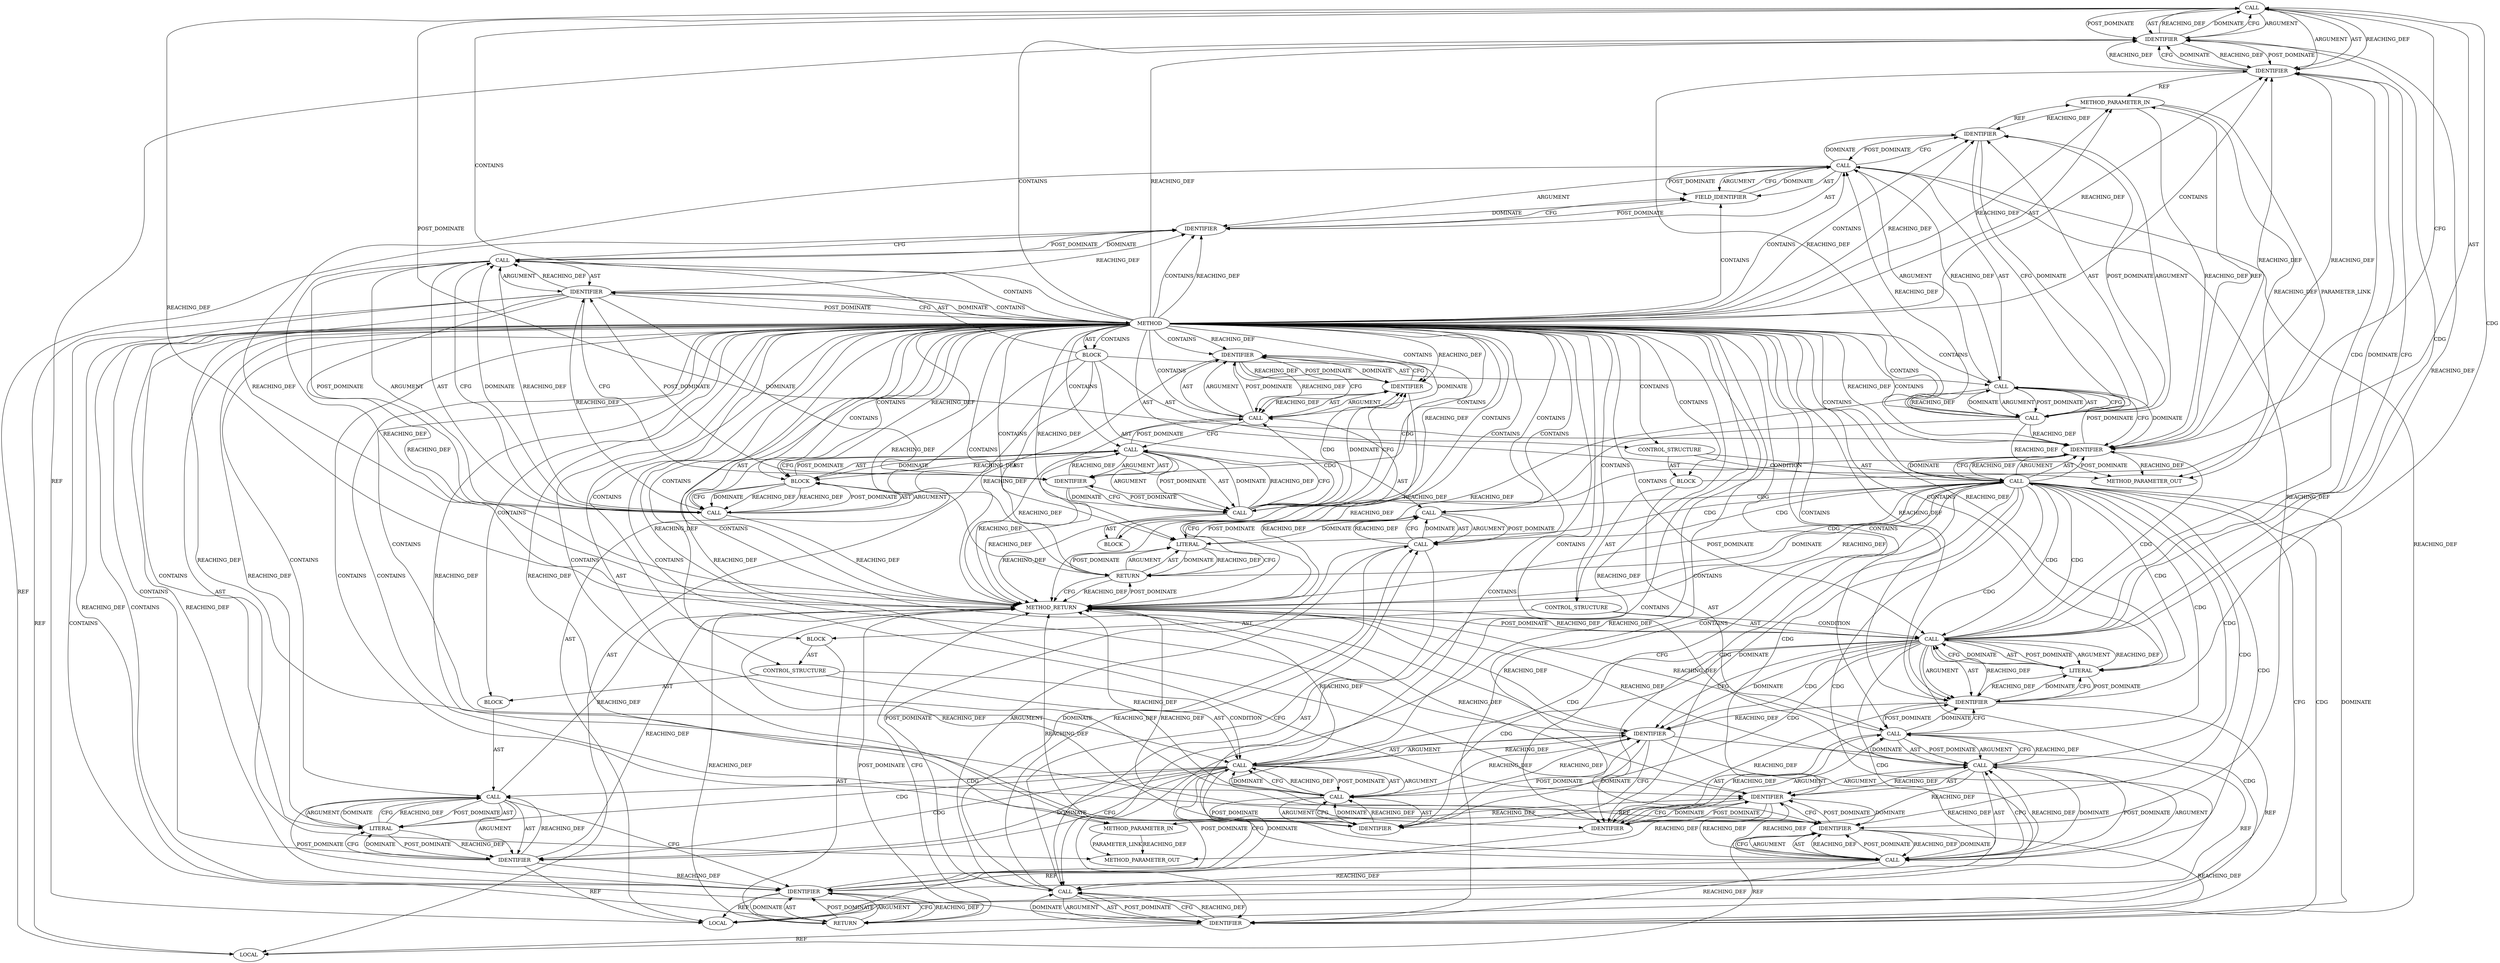digraph {
  209 [label=CALL ORDER=3 ARGUMENT_INDEX=-1 CODE="iov_iter_advance(it, ret)" COLUMN_NUMBER=3 METHOD_FULL_NAME="iov_iter_advance" LINE_NUMBER=134 TYPE_FULL_NAME="<empty>" DISPATCH_TYPE="STATIC_DISPATCH" SIGNATURE="" NAME="iov_iter_advance"]
  211 [label=IDENTIFIER ORDER=2 ARGUMENT_INDEX=2 CODE="ret" COLUMN_NUMBER=24 LINE_NUMBER=134 TYPE_FULL_NAME="int" NAME="ret"]
  178 [label=CALL ORDER=1 ARGUMENT_INDEX=1 CODE="msg.msg_iter" COLUMN_NUMBER=2 METHOD_FULL_NAME="<operator>.fieldAccess" LINE_NUMBER=125 TYPE_FULL_NAME="<empty>" DISPATCH_TYPE="STATIC_DISPATCH" SIGNATURE="" NAME="<operator>.fieldAccess"]
  163 [label=BLOCK ORDER=3 ARGUMENT_INDEX=-1 CODE="{
	struct msghdr msg = { .msg_flags = CEPH_MSG_FLAGS };
	int ret;

	msg.msg_iter = *it;
	while (iov_iter_count(it)) {
		ret = sock_sendmsg(sock, &msg);
		if (ret <= 0) {
			if (ret == -EAGAIN)
				ret = 0;
			return ret;
		}

		iov_iter_advance(it, ret);
	}

	WARN_ON(msg_data_left(&msg));
	return 1;
}" COLUMN_NUMBER=1 LINE_NUMBER=121 TYPE_FULL_NAME="void"]
  165 [label=CALL ORDER=2 ARGUMENT_INDEX=-1 CODE="msg = { .msg_flags = CEPH_MSG_FLAGS }" COLUMN_NUMBER=16 METHOD_FULL_NAME="<operator>.assignment" LINE_NUMBER=122 TYPE_FULL_NAME="<empty>" DISPATCH_TYPE="STATIC_DISPATCH" SIGNATURE="" NAME="<operator>.assignment"]
  174 [label=IDENTIFIER ORDER=1 ARGUMENT_INDEX=1 CODE="MSG_DONTWAIT" COLUMN_NUMBER=37 LINE_NUMBER=122 TYPE_FULL_NAME="ANY" NAME="MSG_DONTWAIT"]
  177 [label=CALL ORDER=4 ARGUMENT_INDEX=-1 CODE="msg.msg_iter = *it" COLUMN_NUMBER=2 METHOD_FULL_NAME="<operator>.assignment" LINE_NUMBER=125 TYPE_FULL_NAME="<empty>" DISPATCH_TYPE="STATIC_DISPATCH" SIGNATURE="" NAME="<operator>.assignment"]
  166 [label=IDENTIFIER ORDER=1 ARGUMENT_INDEX=1 CODE="msg" COLUMN_NUMBER=16 LINE_NUMBER=122 TYPE_FULL_NAME="msghdr" NAME="msg"]
  212 [label=CALL ORDER=6 ARGUMENT_INDEX=-1 CODE="WARN_ON(msg_data_left(&msg))" COLUMN_NUMBER=2 METHOD_FULL_NAME="WARN_ON" LINE_NUMBER=137 TYPE_FULL_NAME="<empty>" DISPATCH_TYPE="STATIC_DISPATCH" SIGNATURE="" NAME="WARN_ON"]
  194 [label=CALL ORDER=1 ARGUMENT_INDEX=-1 CODE="ret <= 0" COLUMN_NUMBER=7 METHOD_FULL_NAME="<operator>.lessEqualsThan" LINE_NUMBER=128 TYPE_FULL_NAME="<empty>" DISPATCH_TYPE="STATIC_DISPATCH" SIGNATURE="" NAME="<operator>.lessEqualsThan"]
  170 [label=IDENTIFIER ORDER=1 ARGUMENT_INDEX=1 CODE="msg_flags" COLUMN_NUMBER=25 LINE_NUMBER=122 TYPE_FULL_NAME="ANY" NAME="msg_flags"]
  190 [label=IDENTIFIER ORDER=1 ARGUMENT_INDEX=1 CODE="sock" COLUMN_NUMBER=22 LINE_NUMBER=127 TYPE_FULL_NAME="socket*" NAME="sock"]
  168 [label=BLOCK ORDER=1 ARGUMENT_INDEX=1 CODE="<empty>" COLUMN_NUMBER=24 LINE_NUMBER=122 TYPE_FULL_NAME="void"]
  169 [label=CALL ORDER=1 ARGUMENT_INDEX=1 CODE=".msg_flags = CEPH_MSG_FLAGS" COLUMN_NUMBER=24 METHOD_FULL_NAME="<operator>.assignment" LINE_NUMBER=122 TYPE_FULL_NAME="<empty>" DISPATCH_TYPE="STATIC_DISPATCH" SIGNATURE="" NAME="<operator>.assignment"]
  192 [label=IDENTIFIER ORDER=1 ARGUMENT_INDEX=1 CODE="msg" COLUMN_NUMBER=29 LINE_NUMBER=127 TYPE_FULL_NAME="msghdr" NAME="msg"]
  198 [label=CONTROL_STRUCTURE CONTROL_STRUCTURE_TYPE="IF" ORDER=1 PARSER_TYPE_NAME="CASTIfStatement" ARGUMENT_INDEX=-1 CODE="if (ret == -EAGAIN)" COLUMN_NUMBER=4 LINE_NUMBER=129]
  199 [label=CALL ORDER=1 ARGUMENT_INDEX=-1 CODE="ret == -EAGAIN" COLUMN_NUMBER=8 METHOD_FULL_NAME="<operator>.equals" LINE_NUMBER=129 TYPE_FULL_NAME="<empty>" DISPATCH_TYPE="STATIC_DISPATCH" SIGNATURE="" NAME="<operator>.equals"]
  210 [label=IDENTIFIER ORDER=1 ARGUMENT_INDEX=1 CODE="it" COLUMN_NUMBER=20 LINE_NUMBER=134 TYPE_FULL_NAME="iov_iter*" NAME="it"]
  171 [label=CALL ORDER=2 ARGUMENT_INDEX=2 CODE="CEPH_MSG_FLAGS" COLUMN_NUMBER=37 METHOD_FULL_NAME="file_code_old-a282a2f-decode_preamble-525.c:76:76:CEPH_MSG_FLAGS:0" LINE_NUMBER=122 TYPE_FULL_NAME="ANY" DISPATCH_TYPE="INLINED" SIGNATURE="" NAME="CEPH_MSG_FLAGS"]
  186 [label=BLOCK ORDER=2 ARGUMENT_INDEX=-1 CODE="{
		ret = sock_sendmsg(sock, &msg);
		if (ret <= 0) {
			if (ret == -EAGAIN)
				ret = 0;
			return ret;
		}

		iov_iter_advance(it, ret);
	}" COLUMN_NUMBER=29 LINE_NUMBER=126 TYPE_FULL_NAME="void"]
  167 [label=CALL ORDER=2 ARGUMENT_INDEX=2 CODE="{ .msg_flags = CEPH_MSG_FLAGS }" COLUMN_NUMBER=22 METHOD_FULL_NAME="<operator>.arrayInitializer" LINE_NUMBER=122 TYPE_FULL_NAME="<empty>" DISPATCH_TYPE="STATIC_DISPATCH" SIGNATURE="" NAME="<operator>.arrayInitializer"]
  172 [label=BLOCK ORDER=1 ARGUMENT_INDEX=1 CODE="<empty>" TYPE_FULL_NAME="void"]
  183 [label=CONTROL_STRUCTURE CONTROL_STRUCTURE_TYPE="WHILE" ORDER=5 PARSER_TYPE_NAME="<empty>" ARGUMENT_INDEX=-1 CODE="while (iov_iter_count(it))" COLUMN_NUMBER=2 LINE_NUMBER=126]
  213 [label=CALL ORDER=1 ARGUMENT_INDEX=1 CODE="msg_data_left(&msg)" COLUMN_NUMBER=10 METHOD_FULL_NAME="msg_data_left" LINE_NUMBER=137 TYPE_FULL_NAME="<empty>" DISPATCH_TYPE="STATIC_DISPATCH" SIGNATURE="" NAME="msg_data_left"]
  193 [label=CONTROL_STRUCTURE CONTROL_STRUCTURE_TYPE="IF" ORDER=2 PARSER_TYPE_NAME="CASTIfStatement" ARGUMENT_INDEX=-1 CODE="if (ret <= 0)" COLUMN_NUMBER=3 LINE_NUMBER=128]
  189 [label=CALL ORDER=2 ARGUMENT_INDEX=2 CODE="sock_sendmsg(sock, &msg)" COLUMN_NUMBER=9 METHOD_FULL_NAME="sock_sendmsg" LINE_NUMBER=127 TYPE_FULL_NAME="<empty>" DISPATCH_TYPE="STATIC_DISPATCH" SIGNATURE="" NAME="sock_sendmsg"]
  188 [label=IDENTIFIER ORDER=1 ARGUMENT_INDEX=1 CODE="ret" COLUMN_NUMBER=3 LINE_NUMBER=127 TYPE_FULL_NAME="int" NAME="ret"]
  187 [label=CALL ORDER=1 ARGUMENT_INDEX=-1 CODE="ret = sock_sendmsg(sock, &msg)" COLUMN_NUMBER=3 METHOD_FULL_NAME="<operator>.assignment" LINE_NUMBER=127 TYPE_FULL_NAME="<empty>" DISPATCH_TYPE="STATIC_DISPATCH" SIGNATURE="" NAME="<operator>.assignment"]
  216 [label=RETURN ORDER=7 ARGUMENT_INDEX=-1 CODE="return 1;" COLUMN_NUMBER=2 LINE_NUMBER=138]
  180 [label=FIELD_IDENTIFIER ORDER=2 ARGUMENT_INDEX=2 CODE="msg_iter" COLUMN_NUMBER=2 LINE_NUMBER=125 CANONICAL_NAME="msg_iter"]
  204 [label=CALL ORDER=1 ARGUMENT_INDEX=1 CODE="ret = 0" COLUMN_NUMBER=5 METHOD_FULL_NAME="<operator>.assignment" LINE_NUMBER=130 TYPE_FULL_NAME="<empty>" DISPATCH_TYPE="STATIC_DISPATCH" SIGNATURE="" NAME="<operator>.assignment"]
  203 [label=BLOCK ORDER=2 ARGUMENT_INDEX=-1 CODE="<empty>" COLUMN_NUMBER=5 LINE_NUMBER=130 TYPE_FULL_NAME="void"]
  173 [label=CALL ORDER=1 ARGUMENT_INDEX=1 CODE="MSG_DONTWAIT | MSG_NOSIGNAL" COLUMN_NUMBER=37 METHOD_FULL_NAME="<operator>.or" LINE_NUMBER=122 TYPE_FULL_NAME="<empty>" DISPATCH_TYPE="STATIC_DISPATCH" SIGNATURE="" NAME="<operator>.or"]
  218 [label=METHOD_RETURN ORDER=4 CODE="RET" COLUMN_NUMBER=1 LINE_NUMBER=120 TYPE_FULL_NAME="int" EVALUATION_STRATEGY="BY_VALUE"]
  191 [label=CALL ORDER=2 ARGUMENT_INDEX=2 CODE="&msg" COLUMN_NUMBER=28 METHOD_FULL_NAME="<operator>.addressOf" LINE_NUMBER=127 TYPE_FULL_NAME="<empty>" DISPATCH_TYPE="STATIC_DISPATCH" SIGNATURE="" NAME="<operator>.addressOf"]
  200 [label=IDENTIFIER ORDER=1 ARGUMENT_INDEX=1 CODE="ret" COLUMN_NUMBER=8 LINE_NUMBER=129 TYPE_FULL_NAME="int" NAME="ret"]
  208 [label=IDENTIFIER ORDER=1 ARGUMENT_INDEX=-1 CODE="ret" COLUMN_NUMBER=11 LINE_NUMBER=131 TYPE_FULL_NAME="int" NAME="ret"]
  215 [label=IDENTIFIER ORDER=1 ARGUMENT_INDEX=1 CODE="msg" COLUMN_NUMBER=25 LINE_NUMBER=137 TYPE_FULL_NAME="msghdr" NAME="msg"]
  195 [label=IDENTIFIER ORDER=1 ARGUMENT_INDEX=1 CODE="ret" COLUMN_NUMBER=7 LINE_NUMBER=128 TYPE_FULL_NAME="int" NAME="ret"]
  201 [label=CALL ORDER=2 ARGUMENT_INDEX=2 CODE="-EAGAIN" COLUMN_NUMBER=15 METHOD_FULL_NAME="<operator>.minus" LINE_NUMBER=129 TYPE_FULL_NAME="<empty>" DISPATCH_TYPE="STATIC_DISPATCH" SIGNATURE="" NAME="<operator>.minus"]
  176 [label=LOCAL ORDER=3 CODE="int ret" COLUMN_NUMBER=6 LINE_NUMBER=123 TYPE_FULL_NAME="int" NAME="ret"]
  207 [label=RETURN ORDER=2 ARGUMENT_INDEX=-1 CODE="return ret;" COLUMN_NUMBER=4 LINE_NUMBER=131]
  184 [label=CALL ORDER=1 ARGUMENT_INDEX=-1 CODE="iov_iter_count(it)" COLUMN_NUMBER=9 METHOD_FULL_NAME="iov_iter_count" LINE_NUMBER=126 TYPE_FULL_NAME="<empty>" DISPATCH_TYPE="STATIC_DISPATCH" SIGNATURE="" NAME="iov_iter_count"]
  205 [label=IDENTIFIER ORDER=1 ARGUMENT_INDEX=1 CODE="ret" COLUMN_NUMBER=5 LINE_NUMBER=130 TYPE_FULL_NAME="int" NAME="ret"]
  197 [label=BLOCK ORDER=2 ARGUMENT_INDEX=-1 CODE="{
			if (ret == -EAGAIN)
				ret = 0;
			return ret;
		}" COLUMN_NUMBER=17 LINE_NUMBER=128 TYPE_FULL_NAME="void"]
  164 [label=LOCAL ORDER=1 CODE="struct msghdr msg" COLUMN_NUMBER=16 LINE_NUMBER=122 TYPE_FULL_NAME="msghdr" NAME="msg"]
  217 [label=LITERAL ORDER=1 ARGUMENT_INDEX=-1 CODE="1" COLUMN_NUMBER=9 LINE_NUMBER=138 TYPE_FULL_NAME="int"]
  202 [label=IDENTIFIER ORDER=1 ARGUMENT_INDEX=1 CODE="EAGAIN" COLUMN_NUMBER=16 LINE_NUMBER=129 TYPE_FULL_NAME="ANY" NAME="EAGAIN"]
  182 [label=IDENTIFIER ORDER=1 ARGUMENT_INDEX=1 CODE="it" COLUMN_NUMBER=18 LINE_NUMBER=125 TYPE_FULL_NAME="iov_iter*" NAME="it"]
  185 [label=IDENTIFIER ORDER=1 ARGUMENT_INDEX=1 CODE="it" COLUMN_NUMBER=24 LINE_NUMBER=126 TYPE_FULL_NAME="iov_iter*" NAME="it"]
  161 [label=METHOD_PARAMETER_IN ORDER=1 CODE="struct socket *sock" IS_VARIADIC=false COLUMN_NUMBER=23 LINE_NUMBER=120 TYPE_FULL_NAME="socket*" EVALUATION_STRATEGY="BY_VALUE" INDEX=1 NAME="sock"]
  179 [label=IDENTIFIER ORDER=1 ARGUMENT_INDEX=1 CODE="msg" COLUMN_NUMBER=2 LINE_NUMBER=125 TYPE_FULL_NAME="msghdr" NAME="msg"]
  214 [label=CALL ORDER=1 ARGUMENT_INDEX=1 CODE="&msg" COLUMN_NUMBER=24 METHOD_FULL_NAME="<operator>.addressOf" LINE_NUMBER=137 TYPE_FULL_NAME="<empty>" DISPATCH_TYPE="STATIC_DISPATCH" SIGNATURE="" NAME="<operator>.addressOf"]
  196 [label=LITERAL ORDER=2 ARGUMENT_INDEX=2 CODE="0" COLUMN_NUMBER=14 LINE_NUMBER=128 TYPE_FULL_NAME="int"]
  160 [label=METHOD COLUMN_NUMBER=1 LINE_NUMBER=120 COLUMN_NUMBER_END=36 IS_EXTERNAL=false SIGNATURE="int do_sendmsg (socket*,iov_iter*)" NAME="do_sendmsg" AST_PARENT_TYPE="TYPE_DECL" AST_PARENT_FULL_NAME="file_code_old-a282a2f-decode_preamble-525.c:<global>" ORDER=3 CODE="static int do_sendmsg(struct socket *sock, struct iov_iter *it)
{
	struct msghdr msg = { .msg_flags = CEPH_MSG_FLAGS };
	int ret;

	msg.msg_iter = *it;
	while (iov_iter_count(it)) {
		ret = sock_sendmsg(sock, &msg);
		if (ret <= 0) {
			if (ret == -EAGAIN)
				ret = 0;
			return ret;
		}

		iov_iter_advance(it, ret);
	}

	WARN_ON(msg_data_left(&msg));
	return 1;
}" FULL_NAME="do_sendmsg" LINE_NUMBER_END=122 FILENAME="file_code_old-a282a2f-decode_preamble-525.c"]
  12989 [label=METHOD_PARAMETER_OUT ORDER=1 CODE="struct socket *sock" IS_VARIADIC=false COLUMN_NUMBER=23 LINE_NUMBER=120 TYPE_FULL_NAME="socket*" EVALUATION_STRATEGY="BY_VALUE" INDEX=1 NAME="sock"]
  175 [label=IDENTIFIER ORDER=2 ARGUMENT_INDEX=2 CODE="MSG_NOSIGNAL" COLUMN_NUMBER=37 LINE_NUMBER=122 TYPE_FULL_NAME="ANY" NAME="MSG_NOSIGNAL"]
  162 [label=METHOD_PARAMETER_IN ORDER=2 CODE="struct iov_iter *it" IS_VARIADIC=false COLUMN_NUMBER=44 LINE_NUMBER=120 TYPE_FULL_NAME="iov_iter*" EVALUATION_STRATEGY="BY_VALUE" INDEX=2 NAME="it"]
  181 [label=CALL ORDER=2 ARGUMENT_INDEX=2 CODE="*it" COLUMN_NUMBER=17 METHOD_FULL_NAME="<operator>.indirection" LINE_NUMBER=125 TYPE_FULL_NAME="<empty>" DISPATCH_TYPE="STATIC_DISPATCH" SIGNATURE="" NAME="<operator>.indirection"]
  12990 [label=METHOD_PARAMETER_OUT ORDER=2 CODE="struct iov_iter *it" IS_VARIADIC=false COLUMN_NUMBER=44 LINE_NUMBER=120 TYPE_FULL_NAME="iov_iter*" EVALUATION_STRATEGY="BY_VALUE" INDEX=2 NAME="it"]
  206 [label=LITERAL ORDER=2 ARGUMENT_INDEX=2 CODE="0" COLUMN_NUMBER=11 LINE_NUMBER=130 TYPE_FULL_NAME="int"]
  208 -> 207 [label=CFG ]
  201 -> 199 [label=DOMINATE ]
  163 -> 177 [label=AST ]
  167 -> 165 [label=CFG ]
  215 -> 164 [label=REF ]
  160 -> 175 [label=REACHING_DEF VARIABLE=""]
  213 -> 214 [label=AST ]
  175 -> 174 [label=REACHING_DEF VARIABLE="MSG_NOSIGNAL"]
  184 -> 187 [label=CDG ]
  211 -> 209 [label=REACHING_DEF VARIABLE="ret"]
  173 -> 169 [label=CFG ]
  160 -> 216 [label=REACHING_DEF VARIABLE=""]
  191 -> 215 [label=REACHING_DEF VARIABLE="&msg"]
  170 -> 171 [label=DOMINATE ]
  200 -> 202 [label=DOMINATE ]
  195 -> 200 [label=REACHING_DEF VARIABLE="ret"]
  212 -> 217 [label=DOMINATE ]
  171 -> 218 [label=REACHING_DEF VARIABLE="CEPH_MSG_FLAGS"]
  160 -> 181 [label=CONTAINS ]
  171 -> 169 [label=DOMINATE ]
  173 -> 175 [label=AST ]
  181 -> 182 [label=AST ]
  204 -> 205 [label=ARGUMENT ]
  199 -> 201 [label=POST_DOMINATE ]
  173 -> 175 [label=ARGUMENT ]
  171 -> 174 [label=CDG ]
  213 -> 214 [label=POST_DOMINATE ]
  160 -> 183 [label=CONTAINS ]
  183 -> 184 [label=AST ]
  184 -> 192 [label=CDG ]
  194 -> 196 [label=AST ]
  205 -> 204 [label=REACHING_DEF VARIABLE="ret"]
  165 -> 167 [label=POST_DOMINATE ]
  185 -> 210 [label=REACHING_DEF VARIABLE="it"]
  160 -> 206 [label=CONTAINS ]
  163 -> 165 [label=AST ]
  201 -> 218 [label=REACHING_DEF VARIABLE="-EAGAIN"]
  180 -> 179 [label=POST_DOMINATE ]
  186 -> 209 [label=AST ]
  201 -> 200 [label=REACHING_DEF VARIABLE="-EAGAIN"]
  160 -> 162 [label=REACHING_DEF VARIABLE=""]
  160 -> 187 [label=CONTAINS ]
  208 -> 176 [label=REF ]
  165 -> 167 [label=ARGUMENT ]
  171 -> 169 [label=REACHING_DEF VARIABLE="CEPH_MSG_FLAGS"]
  191 -> 190 [label=REACHING_DEF VARIABLE="&msg"]
  186 -> 193 [label=AST ]
  209 -> 211 [label=ARGUMENT ]
  196 -> 194 [label=REACHING_DEF VARIABLE="0"]
  162 -> 12990 [label=REACHING_DEF VARIABLE="it"]
  160 -> 182 [label=CONTAINS ]
  200 -> 201 [label=REACHING_DEF VARIABLE="ret"]
  171 -> 174 [label=DOMINATE ]
  162 -> 12990 [label=PARAMETER_LINK ]
  160 -> 218 [label=AST ]
  198 -> 199 [label=AST ]
  187 -> 195 [label=DOMINATE ]
  160 -> 198 [label=CONTAINS ]
  182 -> 181 [label=CFG ]
  201 -> 199 [label=CFG ]
  199 -> 201 [label=AST ]
  179 -> 165 [label=POST_DOMINATE ]
  196 -> 194 [label=CFG ]
  205 -> 206 [label=CFG ]
  160 -> 209 [label=CONTAINS ]
  199 -> 201 [label=ARGUMENT ]
  165 -> 167 [label=AST ]
  181 -> 12990 [label=REACHING_DEF VARIABLE="*it"]
  184 -> 218 [label=REACHING_DEF VARIABLE="iov_iter_count(it)"]
  212 -> 213 [label=AST ]
  204 -> 205 [label=AST ]
  166 -> 218 [label=REACHING_DEF VARIABLE="msg"]
  184 -> 189 [label=CDG ]
  200 -> 176 [label=REF ]
  177 -> 178 [label=AST ]
  206 -> 204 [label=DOMINATE ]
  179 -> 164 [label=REF ]
  166 -> 170 [label=DOMINATE ]
  167 -> 165 [label=DOMINATE ]
  190 -> 191 [label=REACHING_DEF VARIABLE="sock"]
  166 -> 160 [label=POST_DOMINATE ]
  160 -> 211 [label=CONTAINS ]
  211 -> 209 [label=DOMINATE ]
  200 -> 199 [label=REACHING_DEF VARIABLE="ret"]
  169 -> 170 [label=AST ]
  160 -> 173 [label=CONTAINS ]
  181 -> 185 [label=REACHING_DEF VARIABLE="*it"]
  204 -> 218 [label=REACHING_DEF VARIABLE="ret = 0"]
  218 -> 194 [label=POST_DOMINATE ]
  160 -> 195 [label=CONTAINS ]
  205 -> 208 [label=REACHING_DEF VARIABLE="ret"]
  181 -> 210 [label=REACHING_DEF VARIABLE="*it"]
  178 -> 179 [label=ARGUMENT ]
  194 -> 200 [label=CDG ]
  160 -> 170 [label=CONTAINS ]
  206 -> 204 [label=CFG ]
  160 -> 200 [label=REACHING_DEF VARIABLE=""]
  160 -> 195 [label=REACHING_DEF VARIABLE=""]
  169 -> 171 [label=ARGUMENT ]
  167 -> 168 [label=POST_DOMINATE ]
  166 -> 179 [label=REACHING_DEF VARIABLE="msg"]
  172 -> 173 [label=AST ]
  165 -> 179 [label=DOMINATE ]
  196 -> 194 [label=DOMINATE ]
  174 -> 175 [label=DOMINATE ]
  194 -> 201 [label=CDG ]
  169 -> 168 [label=DOMINATE ]
  181 -> 178 [label=REACHING_DEF VARIABLE="*it"]
  171 -> 170 [label=POST_DOMINATE ]
  192 -> 218 [label=REACHING_DEF VARIABLE="msg"]
  191 -> 214 [label=REACHING_DEF VARIABLE="&msg"]
  160 -> 215 [label=REACHING_DEF VARIABLE=""]
  187 -> 195 [label=CFG ]
  168 -> 167 [label=CFG ]
  194 -> 210 [label=DOMINATE ]
  160 -> 168 [label=CONTAINS ]
  184 -> 185 [label=ARGUMENT ]
  190 -> 189 [label=REACHING_DEF VARIABLE="sock"]
  185 -> 177 [label=POST_DOMINATE ]
  160 -> 166 [label=CFG ]
  187 -> 188 [label=AST ]
  216 -> 217 [label=POST_DOMINATE ]
  211 -> 210 [label=REACHING_DEF VARIABLE="ret"]
  195 -> 196 [label=DOMINATE ]
  160 -> 205 [label=CONTAINS ]
  162 -> 185 [label=REACHING_DEF VARIABLE="it"]
  181 -> 182 [label=POST_DOMINATE ]
  189 -> 190 [label=AST ]
  215 -> 214 [label=CFG ]
  184 -> 215 [label=CFG ]
  194 -> 199 [label=CDG ]
  178 -> 218 [label=REACHING_DEF VARIABLE="msg.msg_iter"]
  169 -> 171 [label=POST_DOMINATE ]
  167 -> 166 [label=REACHING_DEF VARIABLE="{ .msg_flags = CEPH_MSG_FLAGS }"]
  217 -> 216 [label=DOMINATE ]
  182 -> 178 [label=POST_DOMINATE ]
  190 -> 192 [label=DOMINATE ]
  200 -> 202 [label=CFG ]
  171 -> 175 [label=CDG ]
  160 -> 161 [label=REACHING_DEF VARIABLE=""]
  199 -> 205 [label=DOMINATE ]
  173 -> 174 [label=AST ]
  179 -> 180 [label=DOMINATE ]
  213 -> 212 [label=REACHING_DEF VARIABLE="msg_data_left(&msg)"]
  160 -> 210 [label=REACHING_DEF VARIABLE=""]
  160 -> 201 [label=CONTAINS ]
  201 -> 202 [label=AST ]
  218 -> 207 [label=POST_DOMINATE ]
  177 -> 218 [label=REACHING_DEF VARIABLE="msg.msg_iter = *it"]
  210 -> 211 [label=REACHING_DEF VARIABLE="it"]
  214 -> 213 [label=DOMINATE ]
  190 -> 192 [label=CFG ]
  160 -> 166 [label=DOMINATE ]
  184 -> 185 [label=AST ]
  175 -> 173 [label=REACHING_DEF VARIABLE="MSG_NOSIGNAL"]
  194 -> 196 [label=POST_DOMINATE ]
  160 -> 175 [label=CONTAINS ]
  214 -> 215 [label=ARGUMENT ]
  207 -> 218 [label=CFG ]
  194 -> 211 [label=CDG ]
  185 -> 184 [label=DOMINATE ]
  160 -> 217 [label=CONTAINS ]
  191 -> 189 [label=CFG ]
  194 -> 209 [label=CDG ]
  191 -> 192 [label=ARGUMENT ]
  203 -> 204 [label=AST ]
  197 -> 207 [label=AST ]
  184 -> 215 [label=CDG ]
  189 -> 187 [label=CFG ]
  160 -> 204 [label=CONTAINS ]
  209 -> 211 [label=POST_DOMINATE ]
  165 -> 166 [label=AST ]
  173 -> 175 [label=POST_DOMINATE ]
  171 -> 169 [label=CFG ]
  160 -> 12990 [label=AST ]
  160 -> 191 [label=CONTAINS ]
  169 -> 168 [label=REACHING_DEF VARIABLE=".msg_flags = CEPH_MSG_FLAGS"]
  160 -> 168 [label=REACHING_DEF VARIABLE=""]
  175 -> 173 [label=CFG ]
  199 -> 206 [label=CDG ]
  191 -> 192 [label=AST ]
  177 -> 185 [label=CFG ]
  188 -> 190 [label=CFG ]
  188 -> 190 [label=DOMINATE ]
  177 -> 181 [label=ARGUMENT ]
  188 -> 187 [label=REACHING_DEF VARIABLE="ret"]
  215 -> 214 [label=REACHING_DEF VARIABLE="msg"]
  207 -> 218 [label=REACHING_DEF VARIABLE="<RET>"]
  208 -> 207 [label=REACHING_DEF VARIABLE="ret"]
  167 -> 165 [label=REACHING_DEF VARIABLE="{ .msg_flags = CEPH_MSG_FLAGS }"]
  160 -> 200 [label=CONTAINS ]
  195 -> 196 [label=CFG ]
  161 -> 12989 [label=PARAMETER_LINK ]
  192 -> 191 [label=REACHING_DEF VARIABLE="msg"]
  160 -> 162 [label=AST ]
  194 -> 218 [label=REACHING_DEF VARIABLE="ret <= 0"]
  188 -> 195 [label=REACHING_DEF VARIABLE="ret"]
  216 -> 217 [label=ARGUMENT ]
  160 -> 184 [label=CONTAINS ]
  184 -> 188 [label=CDG ]
  210 -> 162 [label=REF ]
  202 -> 200 [label=POST_DOMINATE ]
  160 -> 196 [label=CONTAINS ]
  167 -> 218 [label=REACHING_DEF VARIABLE="{ .msg_flags = CEPH_MSG_FLAGS }"]
  210 -> 185 [label=REACHING_DEF VARIABLE="it"]
  199 -> 205 [label=CFG ]
  160 -> 194 [label=CONTAINS ]
  212 -> 213 [label=ARGUMENT ]
  202 -> 218 [label=REACHING_DEF VARIABLE="EAGAIN"]
  166 -> 164 [label=REF ]
  160 -> 197 [label=CONTAINS ]
  195 -> 194 [label=REACHING_DEF VARIABLE="ret"]
  181 -> 218 [label=REACHING_DEF VARIABLE="*it"]
  218 -> 184 [label=POST_DOMINATE ]
  216 -> 218 [label=CFG ]
  193 -> 194 [label=CONDITION ]
  213 -> 212 [label=CFG ]
  184 -> 213 [label=CDG ]
  184 -> 195 [label=CDG ]
  160 -> 180 [label=CONTAINS ]
  187 -> 218 [label=REACHING_DEF VARIABLE="ret = sock_sendmsg(sock, &msg)"]
  205 -> 218 [label=REACHING_DEF VARIABLE="ret"]
  180 -> 178 [label=CFG ]
  160 -> 210 [label=CONTAINS ]
  195 -> 176 [label=REF ]
  167 -> 168 [label=AST ]
  171 -> 173 [label=CDG ]
  175 -> 174 [label=POST_DOMINATE ]
  160 -> 196 [label=REACHING_DEF VARIABLE=""]
  202 -> 201 [label=CFG ]
  169 -> 171 [label=AST ]
  209 -> 210 [label=ARGUMENT ]
  189 -> 191 [label=POST_DOMINATE ]
  207 -> 208 [label=AST ]
  160 -> 213 [label=CONTAINS ]
  199 -> 208 [label=CFG ]
  194 -> 208 [label=CDG ]
  178 -> 192 [label=REACHING_DEF VARIABLE="msg.msg_iter"]
  190 -> 12989 [label=REACHING_DEF VARIABLE="sock"]
  200 -> 208 [label=REACHING_DEF VARIABLE="ret"]
  217 -> 216 [label=REACHING_DEF VARIABLE="1"]
  185 -> 218 [label=REACHING_DEF VARIABLE="it"]
  181 -> 177 [label=CFG ]
  209 -> 218 [label=REACHING_DEF VARIABLE="iov_iter_advance(it, ret)"]
  161 -> 12989 [label=REACHING_DEF VARIABLE="sock"]
  170 -> 169 [label=REACHING_DEF VARIABLE="msg_flags"]
  175 -> 173 [label=DOMINATE ]
  211 -> 176 [label=REF ]
  217 -> 212 [label=POST_DOMINATE ]
  183 -> 186 [label=AST ]
  194 -> 207 [label=CDG ]
  169 -> 173 [label=POST_DOMINATE ]
  160 -> 190 [label=CONTAINS ]
  185 -> 12990 [label=REACHING_DEF VARIABLE="it"]
  174 -> 175 [label=CFG ]
  192 -> 191 [label=DOMINATE ]
  189 -> 191 [label=ARGUMENT ]
  198 -> 199 [label=CONDITION ]
  184 -> 194 [label=CDG ]
  160 -> 179 [label=CONTAINS ]
  209 -> 210 [label=AST ]
  194 -> 202 [label=CDG ]
  185 -> 184 [label=REACHING_DEF VARIABLE="it"]
  214 -> 215 [label=AST ]
  165 -> 166 [label=ARGUMENT ]
  178 -> 182 [label=CFG ]
  197 -> 198 [label=AST ]
  208 -> 207 [label=DOMINATE ]
  190 -> 188 [label=POST_DOMINATE ]
  184 -> 190 [label=CDG ]
  178 -> 180 [label=AST ]
  184 -> 218 [label=DOMINATE ]
  194 -> 196 [label=ARGUMENT ]
  163 -> 164 [label=AST ]
  160 -> 190 [label=REACHING_DEF VARIABLE=""]
  191 -> 189 [label=REACHING_DEF VARIABLE="&msg"]
  177 -> 178 [label=ARGUMENT ]
  160 -> 171 [label=REACHING_DEF VARIABLE=""]
  212 -> 213 [label=POST_DOMINATE ]
  161 -> 190 [label=REACHING_DEF VARIABLE="sock"]
  160 -> 185 [label=CONTAINS ]
  171 -> 174 [label=CFG ]
  194 -> 200 [label=CFG ]
  207 -> 208 [label=POST_DOMINATE ]
  211 -> 210 [label=POST_DOMINATE ]
  160 -> 174 [label=CONTAINS ]
  188 -> 176 [label=REF ]
  208 -> 204 [label=POST_DOMINATE ]
  160 -> 171 [label=CONTAINS ]
  199 -> 205 [label=CDG ]
  210 -> 211 [label=CFG ]
  163 -> 176 [label=AST ]
  160 -> 211 [label=REACHING_DEF VARIABLE=""]
  192 -> 191 [label=CFG ]
  160 -> 161 [label=AST ]
  187 -> 189 [label=AST ]
  215 -> 214 [label=DOMINATE ]
  184 -> 215 [label=DOMINATE ]
  184 -> 185 [label=POST_DOMINATE ]
  193 -> 194 [label=AST ]
  160 -> 193 [label=CONTAINS ]
  191 -> 192 [label=REACHING_DEF VARIABLE="&msg"]
  160 -> 163 [label=CONTAINS ]
  194 -> 195 [label=AST ]
  196 -> 195 [label=POST_DOMINATE ]
  204 -> 206 [label=POST_DOMINATE ]
  160 -> 12989 [label=AST ]
  202 -> 201 [label=DOMINATE ]
  160 -> 192 [label=CONTAINS ]
  185 -> 184 [label=CFG ]
  216 -> 217 [label=AST ]
  160 -> 202 [label=REACHING_DEF VARIABLE=""]
  160 -> 214 [label=CONTAINS ]
  183 -> 184 [label=CONDITION ]
  160 -> 182 [label=REACHING_DEF VARIABLE=""]
  189 -> 191 [label=AST ]
  174 -> 218 [label=REACHING_DEF VARIABLE="MSG_DONTWAIT"]
  192 -> 190 [label=POST_DOMINATE ]
  199 -> 208 [label=DOMINATE ]
  205 -> 176 [label=REF ]
  160 -> 174 [label=REACHING_DEF VARIABLE=""]
  178 -> 215 [label=REACHING_DEF VARIABLE="msg.msg_iter"]
  160 -> 215 [label=CONTAINS ]
  185 -> 162 [label=REF ]
  184 -> 217 [label=CDG ]
  163 -> 212 [label=AST ]
  160 -> 208 [label=CONTAINS ]
  187 -> 189 [label=POST_DOMINATE ]
  190 -> 161 [label=REF ]
  160 -> 203 [label=CONTAINS ]
  160 -> 189 [label=CONTAINS ]
  206 -> 205 [label=REACHING_DEF VARIABLE="0"]
  194 -> 200 [label=DOMINATE ]
  189 -> 187 [label=REACHING_DEF VARIABLE="sock_sendmsg(sock, &msg)"]
  180 -> 178 [label=DOMINATE ]
  194 -> 195 [label=ARGUMENT ]
  166 -> 165 [label=REACHING_DEF VARIABLE="msg"]
  166 -> 215 [label=REACHING_DEF VARIABLE="msg"]
  184 -> 216 [label=CDG ]
  160 -> 199 [label=CONTAINS ]
  185 -> 209 [label=POST_DOMINATE ]
  184 -> 214 [label=CDG ]
  181 -> 177 [label=REACHING_DEF VARIABLE="*it"]
  204 -> 206 [label=AST ]
  206 -> 205 [label=POST_DOMINATE ]
  194 -> 185 [label=CDG ]
  191 -> 189 [label=DOMINATE ]
  205 -> 206 [label=DOMINATE ]
  160 -> 202 [label=CONTAINS ]
  160 -> 167 [label=CONTAINS ]
  209 -> 211 [label=AST ]
  199 -> 200 [label=AST ]
  162 -> 182 [label=REACHING_DEF VARIABLE="it"]
  160 -> 179 [label=REACHING_DEF VARIABLE=""]
  207 -> 208 [label=ARGUMENT ]
  195 -> 211 [label=REACHING_DEF VARIABLE="ret"]
  189 -> 190 [label=ARGUMENT ]
  178 -> 179 [label=AST ]
  160 -> 163 [label=AST ]
  168 -> 167 [label=DOMINATE ]
  194 -> 210 [label=CFG ]
  186 -> 187 [label=AST ]
  168 -> 169 [label=POST_DOMINATE ]
  160 -> 186 [label=CONTAINS ]
  199 -> 200 [label=ARGUMENT ]
  169 -> 170 [label=ARGUMENT ]
  169 -> 168 [label=CFG ]
  174 -> 173 [label=REACHING_DEF VARIABLE="MSG_DONTWAIT"]
  216 -> 218 [label=REACHING_DEF VARIABLE="<RET>"]
  210 -> 209 [label=REACHING_DEF VARIABLE="it"]
  166 -> 170 [label=CFG ]
  214 -> 213 [label=REACHING_DEF VARIABLE="&msg"]
  184 -> 188 [label=DOMINATE ]
  181 -> 177 [label=DOMINATE ]
  163 -> 183 [label=AST ]
  170 -> 218 [label=REACHING_DEF VARIABLE="msg_flags"]
  182 -> 162 [label=REF ]
  173 -> 174 [label=ARGUMENT ]
  201 -> 199 [label=REACHING_DEF VARIABLE="-EAGAIN"]
  178 -> 177 [label=REACHING_DEF VARIABLE="msg.msg_iter"]
  160 -> 165 [label=CONTAINS ]
  184 -> 196 [label=CDG ]
  160 -> 166 [label=CONTAINS ]
  199 -> 204 [label=CDG ]
  187 -> 189 [label=ARGUMENT ]
  171 -> 172 [label=AST ]
  182 -> 181 [label=DOMINATE ]
  165 -> 179 [label=CFG ]
  204 -> 208 [label=CFG ]
  190 -> 218 [label=REACHING_DEF VARIABLE="sock"]
  189 -> 188 [label=REACHING_DEF VARIABLE="sock_sendmsg(sock, &msg)"]
  213 -> 212 [label=DOMINATE ]
  214 -> 215 [label=POST_DOMINATE ]
  199 -> 218 [label=REACHING_DEF VARIABLE="ret == -EAGAIN"]
  177 -> 185 [label=DOMINATE ]
  212 -> 217 [label=CFG ]
  160 -> 177 [label=CONTAINS ]
  210 -> 211 [label=DOMINATE ]
  204 -> 206 [label=ARGUMENT ]
  201 -> 202 [label=POST_DOMINATE ]
  191 -> 218 [label=REACHING_DEF VARIABLE="&msg"]
  160 -> 208 [label=REACHING_DEF VARIABLE=""]
  200 -> 218 [label=REACHING_DEF VARIABLE="ret"]
  163 -> 216 [label=AST ]
  167 -> 168 [label=ARGUMENT ]
  195 -> 187 [label=POST_DOMINATE ]
  211 -> 209 [label=CFG ]
  184 -> 212 [label=CDG ]
  169 -> 218 [label=REACHING_DEF VARIABLE=".msg_flags = CEPH_MSG_FLAGS"]
  177 -> 181 [label=POST_DOMINATE ]
  198 -> 203 [label=AST ]
  193 -> 197 [label=AST ]
  192 -> 215 [label=REACHING_DEF VARIABLE="msg"]
  160 -> 192 [label=REACHING_DEF VARIABLE=""]
  178 -> 180 [label=POST_DOMINATE ]
  175 -> 218 [label=REACHING_DEF VARIABLE="MSG_NOSIGNAL"]
  189 -> 218 [label=REACHING_DEF VARIABLE="sock_sendmsg(sock, &msg)"]
  178 -> 180 [label=ARGUMENT ]
  208 -> 199 [label=POST_DOMINATE ]
  213 -> 214 [label=ARGUMENT ]
  218 -> 216 [label=POST_DOMINATE ]
  177 -> 181 [label=AST ]
  179 -> 180 [label=CFG ]
  189 -> 187 [label=DOMINATE ]
  160 -> 185 [label=REACHING_DEF VARIABLE=""]
  170 -> 171 [label=CFG ]
  168 -> 167 [label=REACHING_DEF VARIABLE="<empty>"]
  168 -> 167 [label=REACHING_DEF VARIABLE=""]
  160 -> 172 [label=CONTAINS ]
  170 -> 166 [label=POST_DOMINATE ]
  217 -> 216 [label=CFG ]
  160 -> 216 [label=CONTAINS ]
  209 -> 185 [label=CFG ]
  191 -> 192 [label=POST_DOMINATE ]
  160 -> 212 [label=CONTAINS ]
  184 -> 191 [label=CDG ]
  196 -> 195 [label=REACHING_DEF VARIABLE="0"]
  192 -> 164 [label=REF ]
  160 -> 207 [label=CONTAINS ]
  178 -> 182 [label=DOMINATE ]
  160 -> 169 [label=CONTAINS ]
  184 -> 188 [label=CFG ]
  165 -> 218 [label=REACHING_DEF VARIABLE="msg = { .msg_flags = CEPH_MSG_FLAGS }"]
  160 -> 188 [label=CONTAINS ]
  202 -> 201 [label=REACHING_DEF VARIABLE="EAGAIN"]
  160 -> 178 [label=CONTAINS ]
  168 -> 169 [label=AST ]
  160 -> 217 [label=REACHING_DEF VARIABLE=""]
  214 -> 213 [label=CFG ]
  173 -> 218 [label=REACHING_DEF VARIABLE="MSG_DONTWAIT | MSG_NOSIGNAL"]
  194 -> 210 [label=CDG ]
  166 -> 192 [label=REACHING_DEF VARIABLE="msg"]
  206 -> 204 [label=REACHING_DEF VARIABLE="0"]
  201 -> 202 [label=ARGUMENT ]
  187 -> 188 [label=ARGUMENT ]
  181 -> 182 [label=ARGUMENT ]
  194 -> 184 [label=CDG ]
  160 -> 206 [label=REACHING_DEF VARIABLE=""]
}

